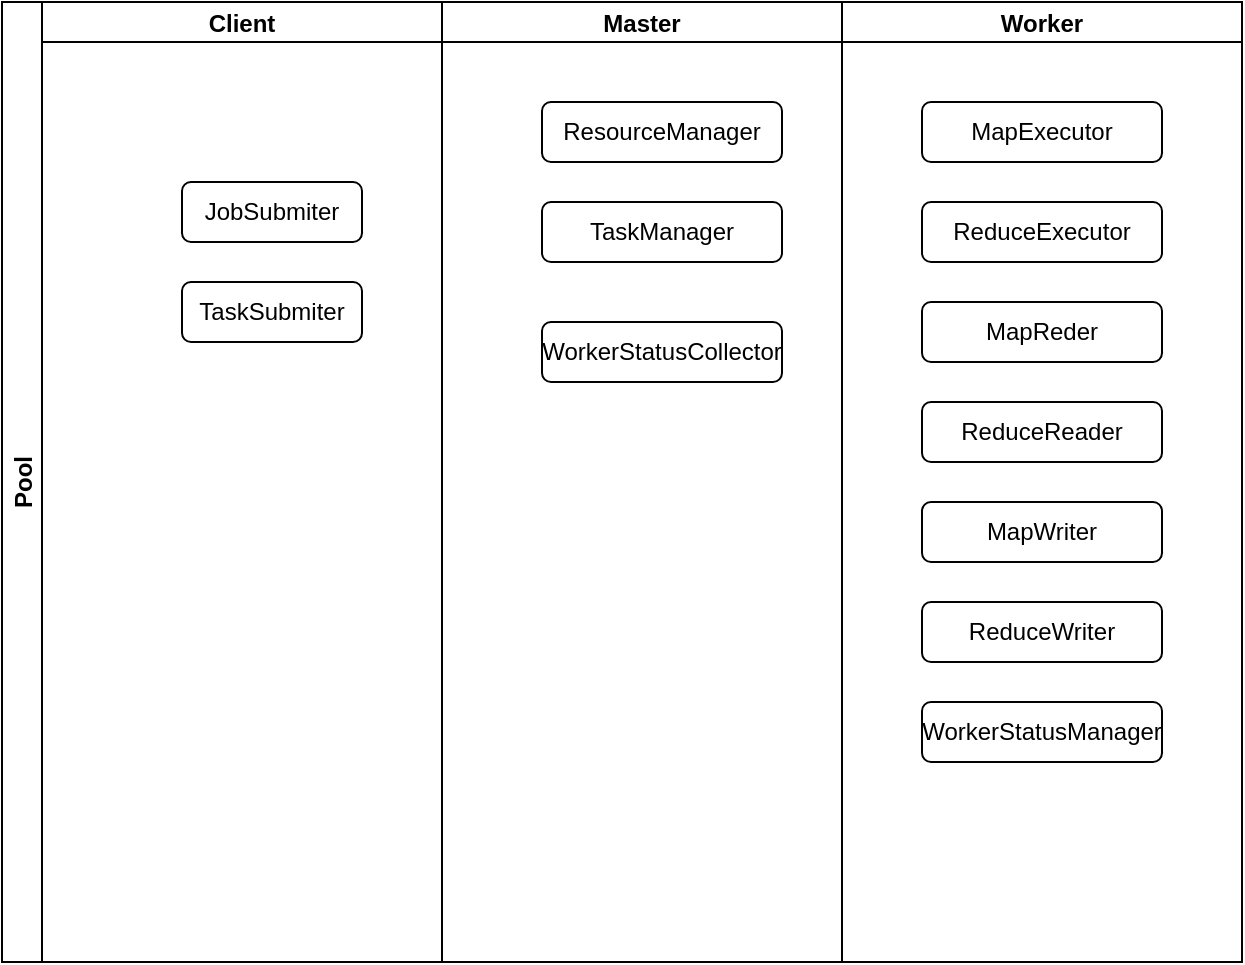 <mxfile version="21.6.8" type="device">
  <diagram name="第 1 页" id="XYRqnl-FVgXcqSTGZ9Kc">
    <mxGraphModel dx="727" dy="835" grid="1" gridSize="10" guides="1" tooltips="1" connect="1" arrows="1" fold="1" page="1" pageScale="1" pageWidth="827" pageHeight="1169" math="0" shadow="0">
      <root>
        <mxCell id="0" />
        <mxCell id="1" parent="0" />
        <mxCell id="-ezCe4l7YuMUzIKciG_e-2" value="Pool" style="swimlane;childLayout=stackLayout;resizeParent=1;resizeParentMax=0;startSize=20;horizontal=0;horizontalStack=1;" vertex="1" parent="1">
          <mxGeometry x="40" y="190" width="620" height="480" as="geometry" />
        </mxCell>
        <mxCell id="-ezCe4l7YuMUzIKciG_e-3" value="Client" style="swimlane;startSize=20;" vertex="1" parent="-ezCe4l7YuMUzIKciG_e-2">
          <mxGeometry x="20" width="200" height="480" as="geometry" />
        </mxCell>
        <mxCell id="-ezCe4l7YuMUzIKciG_e-6" value="JobSubmiter" style="rounded=1;whiteSpace=wrap;html=1;" vertex="1" parent="-ezCe4l7YuMUzIKciG_e-3">
          <mxGeometry x="70" y="90" width="90" height="30" as="geometry" />
        </mxCell>
        <mxCell id="-ezCe4l7YuMUzIKciG_e-12" value="TaskSubmiter" style="rounded=1;whiteSpace=wrap;html=1;" vertex="1" parent="-ezCe4l7YuMUzIKciG_e-3">
          <mxGeometry x="70" y="140" width="90" height="30" as="geometry" />
        </mxCell>
        <mxCell id="-ezCe4l7YuMUzIKciG_e-4" value="Master" style="swimlane;startSize=20;" vertex="1" parent="-ezCe4l7YuMUzIKciG_e-2">
          <mxGeometry x="220" width="200" height="480" as="geometry" />
        </mxCell>
        <mxCell id="-ezCe4l7YuMUzIKciG_e-15" value="ResourceManager" style="rounded=1;whiteSpace=wrap;html=1;" vertex="1" parent="-ezCe4l7YuMUzIKciG_e-4">
          <mxGeometry x="50" y="50" width="120" height="30" as="geometry" />
        </mxCell>
        <mxCell id="-ezCe4l7YuMUzIKciG_e-16" value="TaskManager" style="rounded=1;whiteSpace=wrap;html=1;" vertex="1" parent="-ezCe4l7YuMUzIKciG_e-4">
          <mxGeometry x="50" y="100" width="120" height="30" as="geometry" />
        </mxCell>
        <mxCell id="-ezCe4l7YuMUzIKciG_e-17" value="WorkerStatusCollector" style="rounded=1;whiteSpace=wrap;html=1;" vertex="1" parent="-ezCe4l7YuMUzIKciG_e-4">
          <mxGeometry x="50" y="160" width="120" height="30" as="geometry" />
        </mxCell>
        <mxCell id="-ezCe4l7YuMUzIKciG_e-5" value="Worker" style="swimlane;startSize=20;" vertex="1" parent="-ezCe4l7YuMUzIKciG_e-2">
          <mxGeometry x="420" width="200" height="480" as="geometry" />
        </mxCell>
        <mxCell id="-ezCe4l7YuMUzIKciG_e-18" value="MapExecutor" style="rounded=1;whiteSpace=wrap;html=1;" vertex="1" parent="-ezCe4l7YuMUzIKciG_e-5">
          <mxGeometry x="40" y="50" width="120" height="30" as="geometry" />
        </mxCell>
        <mxCell id="-ezCe4l7YuMUzIKciG_e-19" value="ReduceExecutor" style="rounded=1;whiteSpace=wrap;html=1;" vertex="1" parent="-ezCe4l7YuMUzIKciG_e-5">
          <mxGeometry x="40" y="100" width="120" height="30" as="geometry" />
        </mxCell>
        <mxCell id="-ezCe4l7YuMUzIKciG_e-20" value="MapReder" style="rounded=1;whiteSpace=wrap;html=1;" vertex="1" parent="-ezCe4l7YuMUzIKciG_e-5">
          <mxGeometry x="40" y="150" width="120" height="30" as="geometry" />
        </mxCell>
        <mxCell id="-ezCe4l7YuMUzIKciG_e-21" value="ReduceReader" style="rounded=1;whiteSpace=wrap;html=1;" vertex="1" parent="-ezCe4l7YuMUzIKciG_e-5">
          <mxGeometry x="40" y="200" width="120" height="30" as="geometry" />
        </mxCell>
        <mxCell id="-ezCe4l7YuMUzIKciG_e-22" value="MapWriter" style="rounded=1;whiteSpace=wrap;html=1;" vertex="1" parent="-ezCe4l7YuMUzIKciG_e-5">
          <mxGeometry x="40" y="250" width="120" height="30" as="geometry" />
        </mxCell>
        <mxCell id="-ezCe4l7YuMUzIKciG_e-23" value="ReduceWriter" style="rounded=1;whiteSpace=wrap;html=1;" vertex="1" parent="-ezCe4l7YuMUzIKciG_e-5">
          <mxGeometry x="40" y="300" width="120" height="30" as="geometry" />
        </mxCell>
        <mxCell id="-ezCe4l7YuMUzIKciG_e-24" value="WorkerStatusManager" style="rounded=1;whiteSpace=wrap;html=1;" vertex="1" parent="-ezCe4l7YuMUzIKciG_e-5">
          <mxGeometry x="40" y="350" width="120" height="30" as="geometry" />
        </mxCell>
      </root>
    </mxGraphModel>
  </diagram>
</mxfile>
